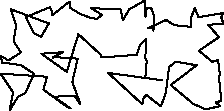 unitsize(0.001cm);
draw((1380,939)--(1286,525));
draw((1286,525)--(1429,134));
draw((1429,134)--(1323,280));
draw((1323,280)--(953,268));
draw((953,268)--(1256,61));
draw((1256,61)--(1178,100));
draw((1178,100)--(776,392));
draw((776,392)--(839,620));
draw((839,620)--(19,674));
draw((19,674)--(241,341));
draw((241,341)--(178,24));
draw((178,24)--(327,265));
draw((327,265)--(457,334));
draw((457,334)--(611,673));
draw((611,673)--(376,825));
draw((376,825)--(123,862));
draw((123,862)--(53,857));
draw((53,857)--(22,987));
draw((22,987)--(161,906));
draw((161,906)--(378,1048));
draw((378,1048)--(252,1240));
draw((252,1240)--(274,1420));
draw((274,1420)--(298,1513));
draw((298,1513)--(198,1810));
draw((198,1810)--(872,1559));
draw((872,1559)--(738,1325));
draw((738,1325)--(611,1384));
draw((611,1384)--(463,1670));
draw((463,1670)--(890,1846));
draw((890,1846)--(929,1766));
draw((929,1766)--(928,1700));
draw((928,1700)--(1234,1946));
draw((1234,1946)--(1247,1945));
draw((1247,1945)--(1251,1832));
draw((1251,1832)--(1424,1728));
draw((1424,1728)--(1625,1651));
draw((1625,1651)--(1724,1642));
draw((1724,1642)--(1807,1711));
draw((1807,1711)--(1621,1830));
draw((1621,1830)--(2139,1806));
draw((2139,1806)--(2178,1619));
draw((2178,1619)--(2290,1810));
draw((2290,1810)--(2573,1969));
draw((2573,1969)--(2576,1676));
draw((2576,1676)--(2597,1830));
draw((2597,1830)--(2678,1825));
draw((2678,1825)--(2728,1698));
draw((2728,1698)--(2716,1432));
draw((2716,1432)--(2721,1482));
draw((2721,1482)--(2628,1479));
draw((2628,1479)--(2945,1622));
draw((2945,1622)--(2961,1605));
draw((2961,1605)--(3085,1528));
draw((3085,1528)--(3384,1498));
draw((3384,1498)--(3373,1646));
draw((3373,1646)--(3447,1830));
draw((3447,1830)--(3510,1671));
draw((3510,1671)--(3955,1743));
draw((3955,1743)--(3911,1673));
draw((3911,1673)--(3950,1558));
draw((3950,1558)--(3683,1533));
draw((3683,1533)--(3874,1318));
draw((3874,1318)--(3520,1079));
draw((3520,1079)--(3756,882));
draw((3756,882)--(3822,899));
draw((3822,899)--(3854,923));
draw((3854,923)--(3888,666));
draw((3888,666)--(3875,598));
draw((3875,598)--(3913,192));
draw((3913,192)--(3815,169));
draw((3815,169)--(3893,102));
draw((3893,102)--(3640,43));
draw((3640,43)--(3416,143));
draw((3416,143)--(3022,474));
draw((3022,474)--(3479,821));
draw((3479,821)--(3113,885));
draw((3113,885)--(2991,792));
draw((2991,792)--(2936,337));
draw((2936,337)--(2848,96));
draw((2848,96)--(2588,302));
draw((2588,302)--(2542,236));
draw((2542,236)--(2519,135));
draw((2519,135)--(1917,687));
draw((1917,687)--(2863,558));
draw((2863,558)--(2573,599));
draw((2573,599)--(2599,901));
draw((2599,901)--(2574,946));
draw((2574,946)--(2586,1286));
draw((2586,1286)--(2482,1183));
draw((2482,1183)--(2421,1007));
draw((2421,1007)--(2097,981));
draw((2097,981)--(1795,962));
draw((1795,962)--(1787,1009));
draw((1787,1009)--(1393,1368));
draw((1393,1368)--(1187,706));
draw((1187,706)--(742,1025));
draw((742,1025)--(1115,1052));
draw((1115,1052)--(938,955));
draw((938,955)--(984,965));
draw((984,965)--(1380,939));
